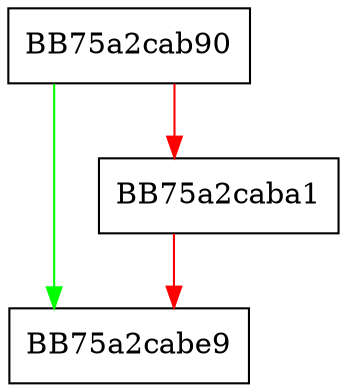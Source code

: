 digraph _Tidy {
  node [shape="box"];
  graph [splines=ortho];
  BB75a2cab90 -> BB75a2cabe9 [color="green"];
  BB75a2cab90 -> BB75a2caba1 [color="red"];
  BB75a2caba1 -> BB75a2cabe9 [color="red"];
}